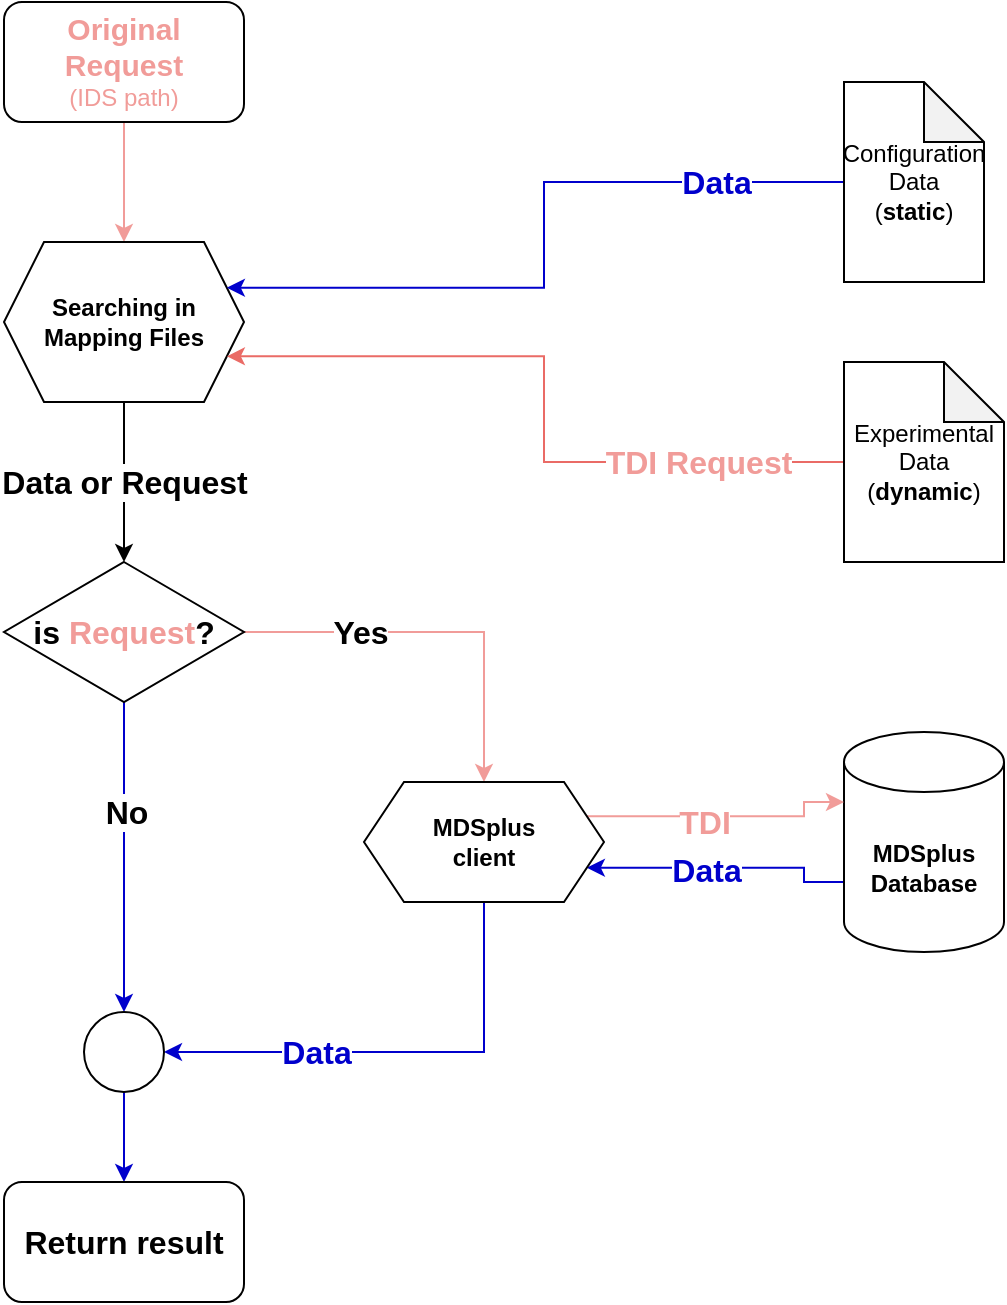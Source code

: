 <mxfile version="14.1.8" type="device"><diagram id="vUw1-jo3NKC_ZJD9Ju54" name="第 1 页"><mxGraphModel dx="1550" dy="904" grid="1" gridSize="10" guides="1" tooltips="1" connect="1" arrows="1" fold="1" page="1" pageScale="1" pageWidth="827" pageHeight="1169" math="0" shadow="0"><root><mxCell id="0"/><mxCell id="1" parent="0"/><mxCell id="aUAXt9NpbnO0NEl_0gPa-7" style="edgeStyle=orthogonalEdgeStyle;rounded=0;orthogonalLoop=1;jettySize=auto;html=1;exitX=0.5;exitY=1;exitDx=0;exitDy=0;entryX=0.5;entryY=0;entryDx=0;entryDy=0;endArrow=classic;endFill=1;strokeColor=#F19C99;" edge="1" parent="1" source="aUAXt9NpbnO0NEl_0gPa-1" target="aUAXt9NpbnO0NEl_0gPa-2"><mxGeometry relative="1" as="geometry"/></mxCell><mxCell id="aUAXt9NpbnO0NEl_0gPa-1" value="&lt;font color=&quot;#f19c99&quot;&gt;&lt;b style=&quot;font-size: 15px&quot;&gt;Original Request&lt;br&gt;&lt;/b&gt;(IDS path)&lt;/font&gt;" style="rounded=1;whiteSpace=wrap;html=1;" vertex="1" parent="1"><mxGeometry x="160" y="80" width="120" height="60" as="geometry"/></mxCell><mxCell id="aUAXt9NpbnO0NEl_0gPa-9" value="&lt;font style=&quot;font-size: 16px&quot;&gt;&lt;b&gt;Data or Request&lt;/b&gt;&lt;/font&gt;" style="edgeStyle=orthogonalEdgeStyle;rounded=0;orthogonalLoop=1;jettySize=auto;html=1;exitX=0.5;exitY=1;exitDx=0;exitDy=0;entryX=0.5;entryY=0;entryDx=0;entryDy=0;endArrow=classic;endFill=1;" edge="1" parent="1" source="aUAXt9NpbnO0NEl_0gPa-2" target="aUAXt9NpbnO0NEl_0gPa-8"><mxGeometry relative="1" as="geometry"><Array as="points"><mxPoint x="220" y="310"/><mxPoint x="220" y="310"/></Array><mxPoint as="offset"/></mxGeometry></mxCell><mxCell id="aUAXt9NpbnO0NEl_0gPa-2" value="&lt;b&gt;Searching in&lt;br&gt;Mapping Files&lt;/b&gt;" style="shape=hexagon;perimeter=hexagonPerimeter2;whiteSpace=wrap;html=1;fixedSize=1;" vertex="1" parent="1"><mxGeometry x="160" y="200" width="120" height="80" as="geometry"/></mxCell><mxCell id="aUAXt9NpbnO0NEl_0gPa-5" style="edgeStyle=orthogonalEdgeStyle;rounded=0;orthogonalLoop=1;jettySize=auto;html=1;exitX=0;exitY=0.5;exitDx=0;exitDy=0;exitPerimeter=0;entryX=1;entryY=0.25;entryDx=0;entryDy=0;endArrow=classic;endFill=1;strokeColor=#0000CC;" edge="1" parent="1" source="aUAXt9NpbnO0NEl_0gPa-3" target="aUAXt9NpbnO0NEl_0gPa-2"><mxGeometry relative="1" as="geometry"/></mxCell><mxCell id="aUAXt9NpbnO0NEl_0gPa-25" value="&lt;b&gt;Data&lt;/b&gt;" style="edgeLabel;html=1;align=center;verticalAlign=middle;resizable=0;points=[];fontSize=16;fontColor=#0000CC;" vertex="1" connectable="0" parent="aUAXt9NpbnO0NEl_0gPa-5"><mxGeometry x="-0.703" y="-5" relative="1" as="geometry"><mxPoint x="-11" y="5" as="offset"/></mxGeometry></mxCell><mxCell id="aUAXt9NpbnO0NEl_0gPa-3" value="Configuration Data&lt;br&gt;(&lt;b&gt;static&lt;/b&gt;)" style="shape=note;whiteSpace=wrap;html=1;backgroundOutline=1;darkOpacity=0.05;" vertex="1" parent="1"><mxGeometry x="580" y="120" width="70" height="100" as="geometry"/></mxCell><mxCell id="aUAXt9NpbnO0NEl_0gPa-6" style="edgeStyle=orthogonalEdgeStyle;rounded=0;orthogonalLoop=1;jettySize=auto;html=1;exitX=0;exitY=0.5;exitDx=0;exitDy=0;exitPerimeter=0;entryX=1;entryY=0.75;entryDx=0;entryDy=0;endArrow=classic;endFill=1;strokeColor=#EA6B66;" edge="1" parent="1" source="aUAXt9NpbnO0NEl_0gPa-4" target="aUAXt9NpbnO0NEl_0gPa-2"><mxGeometry relative="1" as="geometry"/></mxCell><mxCell id="aUAXt9NpbnO0NEl_0gPa-26" value="&lt;b&gt;TDI Request&lt;/b&gt;" style="edgeLabel;html=1;align=center;verticalAlign=middle;resizable=0;points=[];fontSize=16;fontColor=#F19C99;" vertex="1" connectable="0" parent="aUAXt9NpbnO0NEl_0gPa-6"><mxGeometry x="-0.489" y="1" relative="1" as="geometry"><mxPoint x="19" y="-1" as="offset"/></mxGeometry></mxCell><mxCell id="aUAXt9NpbnO0NEl_0gPa-4" value="Experimental&lt;br&gt;Data&lt;br&gt;(&lt;b&gt;dynamic&lt;/b&gt;)" style="shape=note;whiteSpace=wrap;html=1;backgroundOutline=1;darkOpacity=0.05;" vertex="1" parent="1"><mxGeometry x="580" y="260" width="80" height="100" as="geometry"/></mxCell><mxCell id="aUAXt9NpbnO0NEl_0gPa-16" style="edgeStyle=orthogonalEdgeStyle;rounded=0;orthogonalLoop=1;jettySize=auto;html=1;exitX=0.5;exitY=1;exitDx=0;exitDy=0;entryX=0.5;entryY=0;entryDx=0;entryDy=0;endArrow=classic;endFill=1;strokeColor=#0000CC;" edge="1" parent="1" source="aUAXt9NpbnO0NEl_0gPa-8" target="aUAXt9NpbnO0NEl_0gPa-15"><mxGeometry relative="1" as="geometry"/></mxCell><mxCell id="aUAXt9NpbnO0NEl_0gPa-21" value="&lt;b&gt;No&lt;/b&gt;" style="edgeLabel;html=1;align=center;verticalAlign=middle;resizable=0;points=[];fontSize=16;" vertex="1" connectable="0" parent="aUAXt9NpbnO0NEl_0gPa-16"><mxGeometry x="-0.293" y="1" relative="1" as="geometry"><mxPoint as="offset"/></mxGeometry></mxCell><mxCell id="aUAXt9NpbnO0NEl_0gPa-23" style="edgeStyle=orthogonalEdgeStyle;rounded=0;orthogonalLoop=1;jettySize=auto;html=1;exitX=1;exitY=0.5;exitDx=0;exitDy=0;entryX=0.5;entryY=0;entryDx=0;entryDy=0;endArrow=classic;endFill=1;fontSize=16;strokeColor=#F19C99;" edge="1" parent="1" source="aUAXt9NpbnO0NEl_0gPa-8" target="aUAXt9NpbnO0NEl_0gPa-12"><mxGeometry relative="1" as="geometry"/></mxCell><mxCell id="aUAXt9NpbnO0NEl_0gPa-24" value="&lt;b&gt;Yes&lt;/b&gt;" style="edgeLabel;html=1;align=center;verticalAlign=middle;resizable=0;points=[];fontSize=16;" vertex="1" connectable="0" parent="aUAXt9NpbnO0NEl_0gPa-23"><mxGeometry x="-0.609" y="1" relative="1" as="geometry"><mxPoint x="20" y="1" as="offset"/></mxGeometry></mxCell><mxCell id="aUAXt9NpbnO0NEl_0gPa-8" value="&lt;b style=&quot;font-size: 16px&quot;&gt;is &lt;font color=&quot;#f19c99&quot; style=&quot;font-size: 16px&quot;&gt;Request&lt;/font&gt;?&lt;/b&gt;" style="rhombus;whiteSpace=wrap;html=1;" vertex="1" parent="1"><mxGeometry x="160" y="360" width="120" height="70" as="geometry"/></mxCell><mxCell id="aUAXt9NpbnO0NEl_0gPa-14" style="edgeStyle=orthogonalEdgeStyle;rounded=0;orthogonalLoop=1;jettySize=auto;html=1;exitX=0;exitY=0;exitDx=0;exitDy=75;exitPerimeter=0;entryX=1;entryY=0.75;entryDx=0;entryDy=0;endArrow=classic;endFill=1;strokeColor=#0000CC;" edge="1" parent="1" source="aUAXt9NpbnO0NEl_0gPa-10" target="aUAXt9NpbnO0NEl_0gPa-12"><mxGeometry relative="1" as="geometry"><Array as="points"><mxPoint x="560" y="520"/><mxPoint x="560" y="513"/></Array></mxGeometry></mxCell><mxCell id="aUAXt9NpbnO0NEl_0gPa-30" value="Data" style="edgeLabel;html=1;align=center;verticalAlign=middle;resizable=0;points=[];fontSize=16;labelBorderColor=none;fontStyle=1;fontColor=#0000CC;" vertex="1" connectable="0" parent="aUAXt9NpbnO0NEl_0gPa-14"><mxGeometry x="-0.37" y="1" relative="1" as="geometry"><mxPoint x="-34.1" as="offset"/></mxGeometry></mxCell><mxCell id="aUAXt9NpbnO0NEl_0gPa-10" value="&lt;b&gt;MDSplus&lt;br&gt;Database&lt;/b&gt;" style="shape=cylinder3;whiteSpace=wrap;html=1;boundedLbl=1;backgroundOutline=1;size=15;" vertex="1" parent="1"><mxGeometry x="580" y="445" width="80" height="110" as="geometry"/></mxCell><mxCell id="aUAXt9NpbnO0NEl_0gPa-17" style="edgeStyle=orthogonalEdgeStyle;rounded=0;orthogonalLoop=1;jettySize=auto;html=1;exitX=0.5;exitY=1;exitDx=0;exitDy=0;entryX=1;entryY=0.5;entryDx=0;entryDy=0;endArrow=classic;endFill=1;strokeColor=#0000CC;" edge="1" parent="1" source="aUAXt9NpbnO0NEl_0gPa-12" target="aUAXt9NpbnO0NEl_0gPa-15"><mxGeometry relative="1" as="geometry"/></mxCell><mxCell id="aUAXt9NpbnO0NEl_0gPa-27" value="&lt;b&gt;Data&lt;/b&gt;" style="edgeLabel;html=1;align=center;verticalAlign=middle;resizable=0;points=[];fontSize=16;fontColor=#0000CC;" vertex="1" connectable="0" parent="aUAXt9NpbnO0NEl_0gPa-17"><mxGeometry x="0.215" relative="1" as="geometry"><mxPoint x="-16" as="offset"/></mxGeometry></mxCell><mxCell id="aUAXt9NpbnO0NEl_0gPa-28" style="edgeStyle=orthogonalEdgeStyle;rounded=0;orthogonalLoop=1;jettySize=auto;html=1;exitX=1;exitY=0.25;exitDx=0;exitDy=0;entryX=0;entryY=0;entryDx=0;entryDy=35;entryPerimeter=0;endArrow=classic;endFill=1;fontSize=16;strokeColor=#F19C99;" edge="1" parent="1" source="aUAXt9NpbnO0NEl_0gPa-12" target="aUAXt9NpbnO0NEl_0gPa-10"><mxGeometry relative="1" as="geometry"><Array as="points"><mxPoint x="560" y="487"/><mxPoint x="560" y="480"/></Array></mxGeometry></mxCell><mxCell id="aUAXt9NpbnO0NEl_0gPa-29" value="TDI" style="edgeLabel;html=1;align=center;verticalAlign=middle;resizable=0;points=[];fontSize=16;labelBorderColor=none;fontStyle=1;fontColor=#F19C99;" vertex="1" connectable="0" parent="aUAXt9NpbnO0NEl_0gPa-28"><mxGeometry x="0.387" y="-3" relative="1" as="geometry"><mxPoint x="-35.43" y="-0.11" as="offset"/></mxGeometry></mxCell><mxCell id="aUAXt9NpbnO0NEl_0gPa-12" value="&lt;b&gt;MDSplus&lt;br&gt;client&lt;br&gt;&lt;/b&gt;" style="shape=hexagon;perimeter=hexagonPerimeter2;whiteSpace=wrap;html=1;fixedSize=1;" vertex="1" parent="1"><mxGeometry x="340" y="470" width="120" height="60" as="geometry"/></mxCell><mxCell id="aUAXt9NpbnO0NEl_0gPa-19" style="edgeStyle=orthogonalEdgeStyle;rounded=0;orthogonalLoop=1;jettySize=auto;html=1;exitX=0.5;exitY=1;exitDx=0;exitDy=0;entryX=0.5;entryY=0;entryDx=0;entryDy=0;endArrow=classic;endFill=1;strokeColor=#0000CC;" edge="1" parent="1" source="aUAXt9NpbnO0NEl_0gPa-15" target="aUAXt9NpbnO0NEl_0gPa-18"><mxGeometry relative="1" as="geometry"/></mxCell><mxCell id="aUAXt9NpbnO0NEl_0gPa-15" value="" style="ellipse;whiteSpace=wrap;html=1;aspect=fixed;" vertex="1" parent="1"><mxGeometry x="200" y="585" width="40" height="40" as="geometry"/></mxCell><mxCell id="aUAXt9NpbnO0NEl_0gPa-18" value="&lt;b&gt;&lt;font style=&quot;font-size: 16px&quot;&gt;Return result&lt;/font&gt;&lt;/b&gt;" style="rounded=1;whiteSpace=wrap;html=1;" vertex="1" parent="1"><mxGeometry x="160" y="670" width="120" height="60" as="geometry"/></mxCell></root></mxGraphModel></diagram></mxfile>